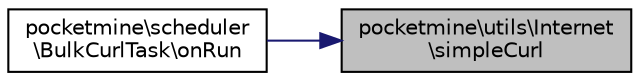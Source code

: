 digraph "pocketmine\utils\Internet\simpleCurl"
{
 // INTERACTIVE_SVG=YES
 // LATEX_PDF_SIZE
  edge [fontname="Helvetica",fontsize="10",labelfontname="Helvetica",labelfontsize="10"];
  node [fontname="Helvetica",fontsize="10",shape=record];
  rankdir="RL";
  Node1 [label="pocketmine\\utils\\Internet\l\\simpleCurl",height=0.2,width=0.4,color="black", fillcolor="grey75", style="filled", fontcolor="black",tooltip=" "];
  Node1 -> Node2 [dir="back",color="midnightblue",fontsize="10",style="solid",fontname="Helvetica"];
  Node2 [label="pocketmine\\scheduler\l\\BulkCurlTask\\onRun",height=0.2,width=0.4,color="black", fillcolor="white", style="filled",URL="$df/d18/classpocketmine_1_1scheduler_1_1_bulk_curl_task.html#a1bdfa7593f206fd0642ca5f6c533de10",tooltip=" "];
}
